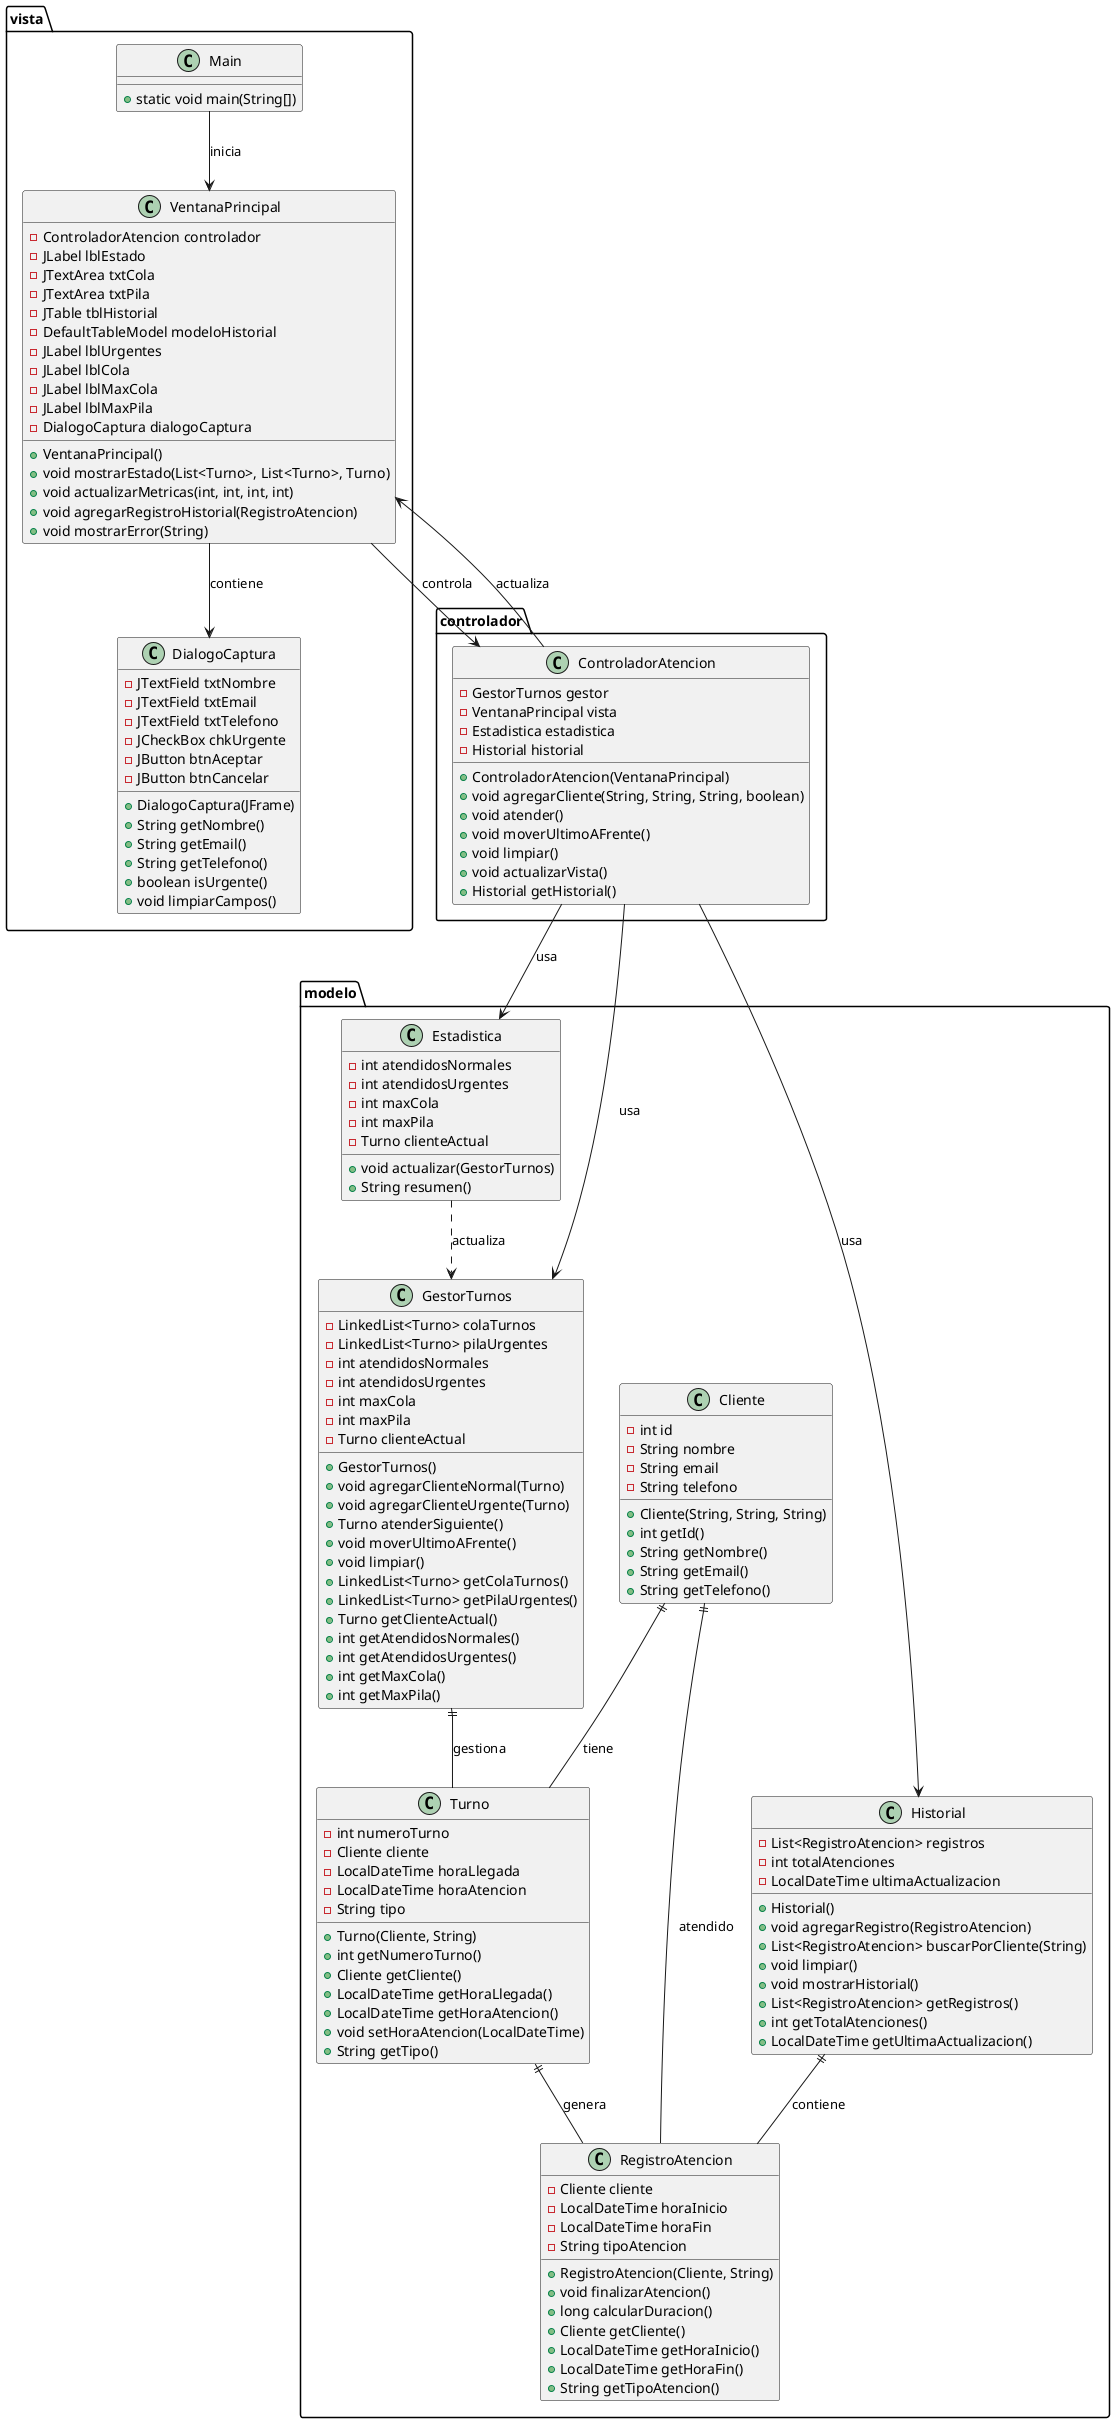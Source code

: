 @startuml Class Diagram - Simulador de Turnos

package modelo {
    class Cliente {
        - int id
        - String nombre
        - String email
        - String telefono
        + Cliente(String, String, String)
        + int getId()
        + String getNombre()
        + String getEmail()
        + String getTelefono()
    }

    class Turno {
        - int numeroTurno
        - Cliente cliente
        - LocalDateTime horaLlegada
        - LocalDateTime horaAtencion
        - String tipo
        + Turno(Cliente, String)
        + int getNumeroTurno()
        + Cliente getCliente()
        + LocalDateTime getHoraLlegada()
        + LocalDateTime getHoraAtencion()
        + void setHoraAtencion(LocalDateTime)
        + String getTipo()
    }

    class RegistroAtencion {
        - Cliente cliente
        - LocalDateTime horaInicio
        - LocalDateTime horaFin
        - String tipoAtencion
        + RegistroAtencion(Cliente, String)
        + void finalizarAtencion()
        + long calcularDuracion()
        + Cliente getCliente()
        + LocalDateTime getHoraInicio()
        + LocalDateTime getHoraFin()
        + String getTipoAtencion()
    }

    class Estadistica {
        - int atendidosNormales
        - int atendidosUrgentes
        - int maxCola
        - int maxPila
        - Turno clienteActual
        + void actualizar(GestorTurnos)
        + String resumen()
    }

    class Historial {
        - List<RegistroAtencion> registros
        - int totalAtenciones
        - LocalDateTime ultimaActualizacion
        + Historial()
        + void agregarRegistro(RegistroAtencion)
        + List<RegistroAtencion> buscarPorCliente(String)
        + void limpiar()
        + void mostrarHistorial()
        + List<RegistroAtencion> getRegistros()
        + int getTotalAtenciones()
        + LocalDateTime getUltimaActualizacion()
    }

    class GestorTurnos {
        - LinkedList<Turno> colaTurnos
        - LinkedList<Turno> pilaUrgentes
        - int atendidosNormales
        - int atendidosUrgentes
        - int maxCola
        - int maxPila
        - Turno clienteActual
        + GestorTurnos()
        + void agregarClienteNormal(Turno)
        + void agregarClienteUrgente(Turno)
        + Turno atenderSiguiente()
        + void moverUltimoAFrente()
        + void limpiar()
        + LinkedList<Turno> getColaTurnos()
        + LinkedList<Turno> getPilaUrgentes()
        + Turno getClienteActual()
        + int getAtendidosNormales()
        + int getAtendidosUrgentes()
        + int getMaxCola()
        + int getMaxPila()
    }
}

package controlador {
    class ControladorAtencion {
        - GestorTurnos gestor
        - VentanaPrincipal vista
        - Estadistica estadistica
        - Historial historial
        + ControladorAtencion(VentanaPrincipal)
        + void agregarCliente(String, String, String, boolean)
        + void atender()
        + void moverUltimoAFrente()
        + void limpiar()
        + void actualizarVista()
        + Historial getHistorial()
    }
}

package vista {
    class VentanaPrincipal {
        - ControladorAtencion controlador
        - JLabel lblEstado
        - JTextArea txtCola
        - JTextArea txtPila
        - JTable tblHistorial
        - DefaultTableModel modeloHistorial
        - JLabel lblUrgentes
        - JLabel lblCola
        - JLabel lblMaxCola
        - JLabel lblMaxPila
        - DialogoCaptura dialogoCaptura
        + VentanaPrincipal()
        + void mostrarEstado(List<Turno>, List<Turno>, Turno)
        + void actualizarMetricas(int, int, int, int)
        + void agregarRegistroHistorial(RegistroAtencion)
        + void mostrarError(String)
    }

    class DialogoCaptura {
        - JTextField txtNombre
        - JTextField txtEmail
        - JTextField txtTelefono
        - JCheckBox chkUrgente
        - JButton btnAceptar
        - JButton btnCancelar
        + DialogoCaptura(JFrame)
        + String getNombre()
        + String getEmail()
        + String getTelefono()
        + boolean isUrgente()
        + void limpiarCampos()
    }
}

package vista {
    class Main {
        + static void main(String[])
    }
}

Cliente ||-- Turno : tiene
Cliente ||-- RegistroAtencion : atendido
Turno ||-- RegistroAtencion : genera
GestorTurnos ||-- Turno : gestiona
Estadistica ..> GestorTurnos : actualiza
Historial ||-- RegistroAtencion : contiene
ControladorAtencion --> GestorTurnos : usa
ControladorAtencion --> Estadistica : usa
ControladorAtencion --> Historial : usa
ControladorAtencion --> VentanaPrincipal : actualiza
VentanaPrincipal --> ControladorAtencion : controla
VentanaPrincipal --> DialogoCaptura : contiene
Main --> VentanaPrincipal : inicia

@enduml